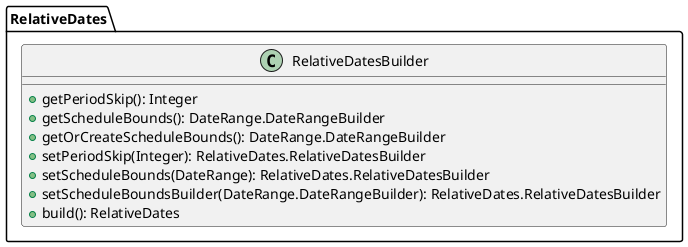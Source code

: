 @startuml

    class RelativeDates.RelativeDatesBuilder [[RelativeDates.RelativeDatesBuilder.html]] {
        +getPeriodSkip(): Integer
        +getScheduleBounds(): DateRange.DateRangeBuilder
        +getOrCreateScheduleBounds(): DateRange.DateRangeBuilder
        +setPeriodSkip(Integer): RelativeDates.RelativeDatesBuilder
        +setScheduleBounds(DateRange): RelativeDates.RelativeDatesBuilder
        +setScheduleBoundsBuilder(DateRange.DateRangeBuilder): RelativeDates.RelativeDatesBuilder
        +build(): RelativeDates
    }

@enduml
